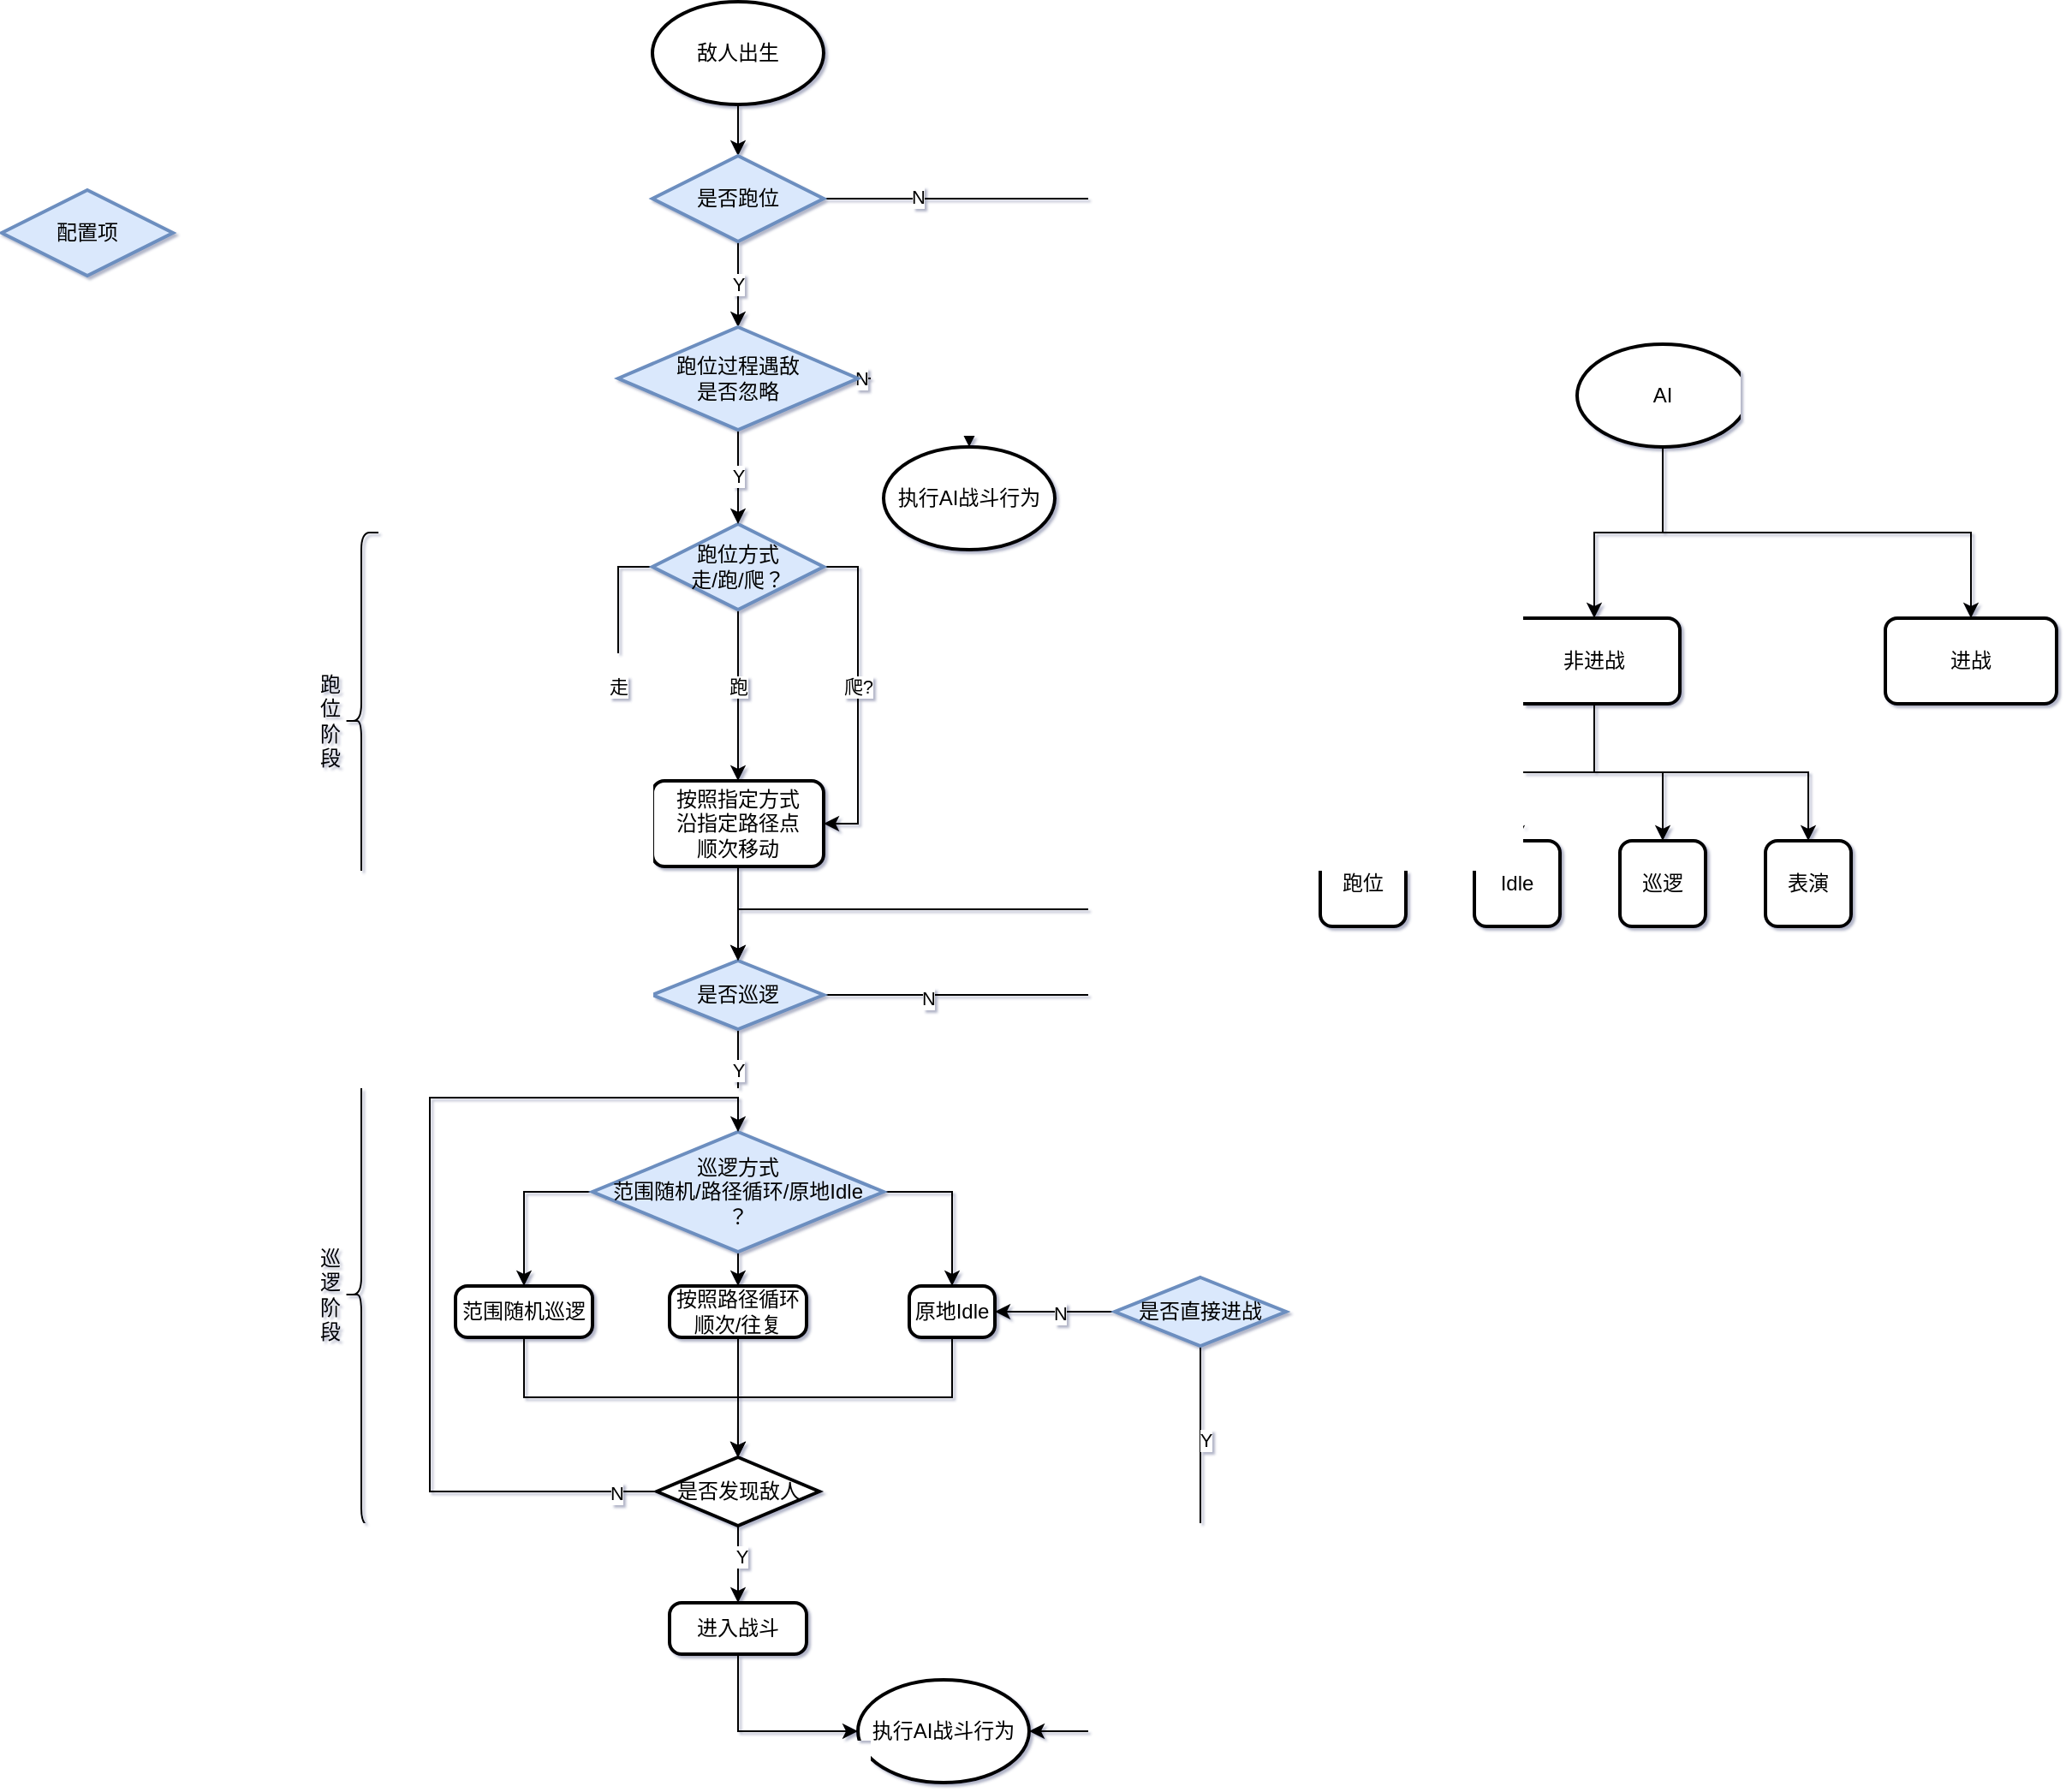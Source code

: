<mxfile version="21.7.2" type="github">
  <diagram name="第 1 页" id="qsnWlvJeW-6cO8qMe_v3">
    <mxGraphModel dx="2840" dy="1722" grid="1" gridSize="10" guides="1" tooltips="1" connect="1" arrows="1" fold="1" page="0" pageScale="1" pageWidth="827" pageHeight="1169" background="none" math="0" shadow="1">
      <root>
        <mxCell id="0" />
        <mxCell id="1" parent="0" />
        <mxCell id="zA4d7zvXf4YAbisD_RFX-3" style="edgeStyle=orthogonalEdgeStyle;rounded=0;orthogonalLoop=1;jettySize=auto;html=1;exitX=0.5;exitY=1;exitDx=0;exitDy=0;exitPerimeter=0;entryX=0.5;entryY=0;entryDx=0;entryDy=0;entryPerimeter=0;" parent="1" source="zA4d7zvXf4YAbisD_RFX-1" target="zA4d7zvXf4YAbisD_RFX-9" edge="1">
          <mxGeometry relative="1" as="geometry">
            <mxPoint x="297.5" y="-120" as="targetPoint" />
          </mxGeometry>
        </mxCell>
        <mxCell id="zA4d7zvXf4YAbisD_RFX-1" value="敌人出生" style="strokeWidth=2;html=1;shape=mxgraph.flowchart.start_1;whiteSpace=wrap;" parent="1" vertex="1">
          <mxGeometry x="250" y="-230" width="100" height="60" as="geometry" />
        </mxCell>
        <mxCell id="zA4d7zvXf4YAbisD_RFX-27" style="edgeStyle=orthogonalEdgeStyle;rounded=0;orthogonalLoop=1;jettySize=auto;html=1;exitX=0.5;exitY=1;exitDx=0;exitDy=0;exitPerimeter=0;entryX=0.5;entryY=0;entryDx=0;entryDy=0;entryPerimeter=0;" parent="1" source="zA4d7zvXf4YAbisD_RFX-6" target="zA4d7zvXf4YAbisD_RFX-26" edge="1">
          <mxGeometry relative="1" as="geometry" />
        </mxCell>
        <mxCell id="zA4d7zvXf4YAbisD_RFX-28" value="Y" style="edgeLabel;html=1;align=center;verticalAlign=middle;resizable=0;points=[];" parent="zA4d7zvXf4YAbisD_RFX-27" vertex="1" connectable="0">
          <mxGeometry x="-0.209" relative="1" as="geometry">
            <mxPoint as="offset" />
          </mxGeometry>
        </mxCell>
        <mxCell id="zA4d7zvXf4YAbisD_RFX-30" style="edgeStyle=orthogonalEdgeStyle;rounded=0;orthogonalLoop=1;jettySize=auto;html=1;exitX=1;exitY=0.5;exitDx=0;exitDy=0;exitPerimeter=0;entryX=0.5;entryY=0;entryDx=0;entryDy=0;entryPerimeter=0;" parent="1" source="zA4d7zvXf4YAbisD_RFX-6" target="Sy0rRWAcBeGMcVVUymvI-36" edge="1">
          <mxGeometry relative="1" as="geometry" />
        </mxCell>
        <mxCell id="Sy0rRWAcBeGMcVVUymvI-37" value="N" style="edgeLabel;html=1;align=center;verticalAlign=middle;resizable=0;points=[];" vertex="1" connectable="0" parent="zA4d7zvXf4YAbisD_RFX-30">
          <mxGeometry x="-0.686" y="-2" relative="1" as="geometry">
            <mxPoint as="offset" />
          </mxGeometry>
        </mxCell>
        <mxCell id="zA4d7zvXf4YAbisD_RFX-6" value="是否巡逻" style="strokeWidth=2;html=1;shape=mxgraph.flowchart.decision;whiteSpace=wrap;fillColor=#dae8fc;strokeColor=#6c8ebf;" parent="1" vertex="1">
          <mxGeometry x="250" y="330" width="100" height="40" as="geometry" />
        </mxCell>
        <mxCell id="zA4d7zvXf4YAbisD_RFX-10" style="edgeStyle=orthogonalEdgeStyle;rounded=0;orthogonalLoop=1;jettySize=auto;html=1;exitX=0.5;exitY=1;exitDx=0;exitDy=0;exitPerimeter=0;entryX=0.5;entryY=0;entryDx=0;entryDy=0;entryPerimeter=0;" parent="1" source="zA4d7zvXf4YAbisD_RFX-9" target="Sy0rRWAcBeGMcVVUymvI-8" edge="1">
          <mxGeometry relative="1" as="geometry">
            <mxPoint x="300" y="160" as="targetPoint" />
          </mxGeometry>
        </mxCell>
        <mxCell id="zA4d7zvXf4YAbisD_RFX-13" value="Y" style="edgeLabel;html=1;align=center;verticalAlign=middle;resizable=0;points=[];" parent="zA4d7zvXf4YAbisD_RFX-10" vertex="1" connectable="0">
          <mxGeometry x="0.136" y="3" relative="1" as="geometry">
            <mxPoint x="-3" y="-4" as="offset" />
          </mxGeometry>
        </mxCell>
        <mxCell id="zA4d7zvXf4YAbisD_RFX-20" style="edgeStyle=orthogonalEdgeStyle;rounded=0;orthogonalLoop=1;jettySize=auto;html=1;exitX=1;exitY=0.5;exitDx=0;exitDy=0;exitPerimeter=0;entryX=0.5;entryY=0;entryDx=0;entryDy=0;entryPerimeter=0;" parent="1" source="zA4d7zvXf4YAbisD_RFX-9" target="zA4d7zvXf4YAbisD_RFX-6" edge="1">
          <mxGeometry relative="1" as="geometry">
            <Array as="points">
              <mxPoint x="520" y="-115" />
              <mxPoint x="520" y="300" />
              <mxPoint x="300" y="300" />
            </Array>
          </mxGeometry>
        </mxCell>
        <mxCell id="Sy0rRWAcBeGMcVVUymvI-28" value="N" style="edgeLabel;html=1;align=center;verticalAlign=middle;resizable=0;points=[];" vertex="1" connectable="0" parent="zA4d7zvXf4YAbisD_RFX-20">
          <mxGeometry x="-0.868" y="1" relative="1" as="geometry">
            <mxPoint as="offset" />
          </mxGeometry>
        </mxCell>
        <mxCell id="zA4d7zvXf4YAbisD_RFX-9" value="是否跑位" style="strokeWidth=2;html=1;shape=mxgraph.flowchart.decision;whiteSpace=wrap;fillColor=#dae8fc;strokeColor=#6c8ebf;" parent="1" vertex="1">
          <mxGeometry x="250" y="-140" width="100" height="50" as="geometry" />
        </mxCell>
        <mxCell id="zA4d7zvXf4YAbisD_RFX-22" style="edgeStyle=orthogonalEdgeStyle;rounded=0;orthogonalLoop=1;jettySize=auto;html=1;exitX=0.5;exitY=1;exitDx=0;exitDy=0;" parent="1" source="zA4d7zvXf4YAbisD_RFX-14" target="zA4d7zvXf4YAbisD_RFX-6" edge="1">
          <mxGeometry relative="1" as="geometry" />
        </mxCell>
        <mxCell id="zA4d7zvXf4YAbisD_RFX-14" value="按照指定方式&lt;br&gt;沿指定路径点&lt;br&gt;顺次移动" style="rounded=1;whiteSpace=wrap;html=1;absoluteArcSize=1;arcSize=14;strokeWidth=2;" parent="1" vertex="1">
          <mxGeometry x="250" y="225" width="100" height="50" as="geometry" />
        </mxCell>
        <mxCell id="zA4d7zvXf4YAbisD_RFX-16" style="edgeStyle=orthogonalEdgeStyle;rounded=0;orthogonalLoop=1;jettySize=auto;html=1;exitX=0;exitY=0.5;exitDx=0;exitDy=0;exitPerimeter=0;entryX=0;entryY=0.5;entryDx=0;entryDy=0;" parent="1" source="zA4d7zvXf4YAbisD_RFX-15" target="zA4d7zvXf4YAbisD_RFX-14" edge="1">
          <mxGeometry relative="1" as="geometry" />
        </mxCell>
        <mxCell id="zA4d7zvXf4YAbisD_RFX-23" value="走" style="edgeLabel;html=1;align=center;verticalAlign=middle;resizable=0;points=[];" parent="zA4d7zvXf4YAbisD_RFX-16" vertex="1" connectable="0">
          <mxGeometry relative="1" as="geometry">
            <mxPoint y="-5" as="offset" />
          </mxGeometry>
        </mxCell>
        <mxCell id="zA4d7zvXf4YAbisD_RFX-17" style="edgeStyle=orthogonalEdgeStyle;rounded=0;orthogonalLoop=1;jettySize=auto;html=1;exitX=0.5;exitY=1;exitDx=0;exitDy=0;exitPerimeter=0;entryX=0.5;entryY=0;entryDx=0;entryDy=0;" parent="1" source="zA4d7zvXf4YAbisD_RFX-15" target="zA4d7zvXf4YAbisD_RFX-14" edge="1">
          <mxGeometry relative="1" as="geometry" />
        </mxCell>
        <mxCell id="zA4d7zvXf4YAbisD_RFX-24" value="跑" style="edgeLabel;html=1;align=center;verticalAlign=middle;resizable=0;points=[];" parent="zA4d7zvXf4YAbisD_RFX-17" vertex="1" connectable="0">
          <mxGeometry relative="1" as="geometry">
            <mxPoint y="-5" as="offset" />
          </mxGeometry>
        </mxCell>
        <mxCell id="zA4d7zvXf4YAbisD_RFX-18" style="edgeStyle=orthogonalEdgeStyle;rounded=0;orthogonalLoop=1;jettySize=auto;html=1;exitX=1;exitY=0.5;exitDx=0;exitDy=0;exitPerimeter=0;entryX=1;entryY=0.5;entryDx=0;entryDy=0;" parent="1" source="zA4d7zvXf4YAbisD_RFX-15" target="zA4d7zvXf4YAbisD_RFX-14" edge="1">
          <mxGeometry relative="1" as="geometry" />
        </mxCell>
        <mxCell id="zA4d7zvXf4YAbisD_RFX-25" value="爬?" style="edgeLabel;html=1;align=center;verticalAlign=middle;resizable=0;points=[];" parent="zA4d7zvXf4YAbisD_RFX-18" vertex="1" connectable="0">
          <mxGeometry relative="1" as="geometry">
            <mxPoint y="-5" as="offset" />
          </mxGeometry>
        </mxCell>
        <mxCell id="zA4d7zvXf4YAbisD_RFX-15" value="跑位方式&lt;br&gt;走/跑/爬？" style="strokeWidth=2;html=1;shape=mxgraph.flowchart.decision;whiteSpace=wrap;fillColor=#dae8fc;strokeColor=#6c8ebf;" parent="1" vertex="1">
          <mxGeometry x="250" y="75" width="100" height="50" as="geometry" />
        </mxCell>
        <mxCell id="zA4d7zvXf4YAbisD_RFX-19" value="配置项" style="strokeWidth=2;html=1;shape=mxgraph.flowchart.decision;whiteSpace=wrap;fillColor=#dae8fc;strokeColor=#6c8ebf;" parent="1" vertex="1">
          <mxGeometry x="-130" y="-120" width="100" height="50" as="geometry" />
        </mxCell>
        <mxCell id="zA4d7zvXf4YAbisD_RFX-36" style="edgeStyle=orthogonalEdgeStyle;rounded=0;orthogonalLoop=1;jettySize=auto;html=1;exitX=0;exitY=0.5;exitDx=0;exitDy=0;exitPerimeter=0;" parent="1" source="zA4d7zvXf4YAbisD_RFX-26" target="zA4d7zvXf4YAbisD_RFX-33" edge="1">
          <mxGeometry relative="1" as="geometry" />
        </mxCell>
        <mxCell id="zA4d7zvXf4YAbisD_RFX-37" style="edgeStyle=orthogonalEdgeStyle;rounded=0;orthogonalLoop=1;jettySize=auto;html=1;exitX=0.5;exitY=1;exitDx=0;exitDy=0;exitPerimeter=0;entryX=0.5;entryY=0;entryDx=0;entryDy=0;" parent="1" source="zA4d7zvXf4YAbisD_RFX-26" target="zA4d7zvXf4YAbisD_RFX-34" edge="1">
          <mxGeometry relative="1" as="geometry" />
        </mxCell>
        <mxCell id="zA4d7zvXf4YAbisD_RFX-38" style="edgeStyle=orthogonalEdgeStyle;rounded=0;orthogonalLoop=1;jettySize=auto;html=1;exitX=1;exitY=0.5;exitDx=0;exitDy=0;exitPerimeter=0;" parent="1" source="zA4d7zvXf4YAbisD_RFX-26" target="zA4d7zvXf4YAbisD_RFX-35" edge="1">
          <mxGeometry relative="1" as="geometry" />
        </mxCell>
        <mxCell id="zA4d7zvXf4YAbisD_RFX-26" value="巡逻方式&lt;br&gt;范围随机/路径循环/原地Idle&lt;br&gt;？" style="strokeWidth=2;html=1;shape=mxgraph.flowchart.decision;whiteSpace=wrap;fillColor=#dae8fc;strokeColor=#6c8ebf;" parent="1" vertex="1">
          <mxGeometry x="215" y="430" width="170" height="70" as="geometry" />
        </mxCell>
        <mxCell id="zA4d7zvXf4YAbisD_RFX-29" value="执行AI战斗行为" style="strokeWidth=2;html=1;shape=mxgraph.flowchart.start_1;whiteSpace=wrap;" parent="1" vertex="1">
          <mxGeometry x="370" y="750" width="100" height="60" as="geometry" />
        </mxCell>
        <mxCell id="zA4d7zvXf4YAbisD_RFX-40" style="edgeStyle=orthogonalEdgeStyle;rounded=0;orthogonalLoop=1;jettySize=auto;html=1;exitX=0.5;exitY=1;exitDx=0;exitDy=0;entryX=0.5;entryY=0;entryDx=0;entryDy=0;entryPerimeter=0;" parent="1" source="zA4d7zvXf4YAbisD_RFX-33" target="zA4d7zvXf4YAbisD_RFX-39" edge="1">
          <mxGeometry relative="1" as="geometry" />
        </mxCell>
        <mxCell id="zA4d7zvXf4YAbisD_RFX-33" value="范围随机巡逻" style="rounded=1;whiteSpace=wrap;html=1;absoluteArcSize=1;arcSize=14;strokeWidth=2;" parent="1" vertex="1">
          <mxGeometry x="135" y="520" width="80" height="30" as="geometry" />
        </mxCell>
        <mxCell id="zA4d7zvXf4YAbisD_RFX-41" style="edgeStyle=orthogonalEdgeStyle;rounded=0;orthogonalLoop=1;jettySize=auto;html=1;exitX=0.5;exitY=1;exitDx=0;exitDy=0;" parent="1" source="zA4d7zvXf4YAbisD_RFX-34" edge="1">
          <mxGeometry relative="1" as="geometry">
            <mxPoint x="299.931" y="620" as="targetPoint" />
          </mxGeometry>
        </mxCell>
        <mxCell id="zA4d7zvXf4YAbisD_RFX-34" value="按照路径循环&lt;br&gt;顺次/往复" style="rounded=1;whiteSpace=wrap;html=1;absoluteArcSize=1;arcSize=14;strokeWidth=2;" parent="1" vertex="1">
          <mxGeometry x="260" y="520" width="80" height="30" as="geometry" />
        </mxCell>
        <mxCell id="zA4d7zvXf4YAbisD_RFX-42" style="edgeStyle=orthogonalEdgeStyle;rounded=0;orthogonalLoop=1;jettySize=auto;html=1;exitX=0.5;exitY=1;exitDx=0;exitDy=0;" parent="1" source="zA4d7zvXf4YAbisD_RFX-35" target="zA4d7zvXf4YAbisD_RFX-39" edge="1">
          <mxGeometry relative="1" as="geometry" />
        </mxCell>
        <mxCell id="zA4d7zvXf4YAbisD_RFX-35" value="原地Idle" style="rounded=1;whiteSpace=wrap;html=1;absoluteArcSize=1;arcSize=14;strokeWidth=2;" parent="1" vertex="1">
          <mxGeometry x="400" y="520" width="50" height="30" as="geometry" />
        </mxCell>
        <mxCell id="zA4d7zvXf4YAbisD_RFX-44" style="edgeStyle=orthogonalEdgeStyle;rounded=0;orthogonalLoop=1;jettySize=auto;html=1;exitX=0.5;exitY=1;exitDx=0;exitDy=0;exitPerimeter=0;" parent="1" source="zA4d7zvXf4YAbisD_RFX-39" target="zA4d7zvXf4YAbisD_RFX-43" edge="1">
          <mxGeometry relative="1" as="geometry" />
        </mxCell>
        <mxCell id="zA4d7zvXf4YAbisD_RFX-47" value="Y" style="edgeLabel;html=1;align=center;verticalAlign=middle;resizable=0;points=[];" parent="zA4d7zvXf4YAbisD_RFX-44" vertex="1" connectable="0">
          <mxGeometry x="-0.222" y="2" relative="1" as="geometry">
            <mxPoint as="offset" />
          </mxGeometry>
        </mxCell>
        <mxCell id="zA4d7zvXf4YAbisD_RFX-45" style="edgeStyle=orthogonalEdgeStyle;rounded=0;orthogonalLoop=1;jettySize=auto;html=1;exitX=0;exitY=0.5;exitDx=0;exitDy=0;exitPerimeter=0;entryX=0.5;entryY=0;entryDx=0;entryDy=0;entryPerimeter=0;" parent="1" source="zA4d7zvXf4YAbisD_RFX-39" target="zA4d7zvXf4YAbisD_RFX-26" edge="1">
          <mxGeometry relative="1" as="geometry">
            <Array as="points">
              <mxPoint x="120" y="640" />
              <mxPoint x="120" y="410" />
              <mxPoint x="300" y="410" />
            </Array>
          </mxGeometry>
        </mxCell>
        <mxCell id="zA4d7zvXf4YAbisD_RFX-46" value="N" style="edgeLabel;html=1;align=center;verticalAlign=middle;resizable=0;points=[];" parent="zA4d7zvXf4YAbisD_RFX-45" vertex="1" connectable="0">
          <mxGeometry x="-0.917" y="1" relative="1" as="geometry">
            <mxPoint as="offset" />
          </mxGeometry>
        </mxCell>
        <mxCell id="zA4d7zvXf4YAbisD_RFX-39" value="是否发现敌人" style="strokeWidth=2;html=1;shape=mxgraph.flowchart.decision;whiteSpace=wrap;" parent="1" vertex="1">
          <mxGeometry x="252.5" y="620" width="95" height="40" as="geometry" />
        </mxCell>
        <mxCell id="zA4d7zvXf4YAbisD_RFX-48" style="edgeStyle=orthogonalEdgeStyle;rounded=0;orthogonalLoop=1;jettySize=auto;html=1;exitX=0.5;exitY=1;exitDx=0;exitDy=0;entryX=0;entryY=0.5;entryDx=0;entryDy=0;entryPerimeter=0;" parent="1" source="zA4d7zvXf4YAbisD_RFX-43" target="zA4d7zvXf4YAbisD_RFX-29" edge="1">
          <mxGeometry relative="1" as="geometry" />
        </mxCell>
        <mxCell id="zA4d7zvXf4YAbisD_RFX-43" value="进入战斗" style="rounded=1;whiteSpace=wrap;html=1;absoluteArcSize=1;arcSize=14;strokeWidth=2;" parent="1" vertex="1">
          <mxGeometry x="260" y="705" width="80" height="30" as="geometry" />
        </mxCell>
        <mxCell id="Sy0rRWAcBeGMcVVUymvI-5" value="跑位阶段" style="shape=curlyBracket;whiteSpace=wrap;html=1;rounded=1;labelPosition=left;verticalLabelPosition=middle;align=right;verticalAlign=middle;" vertex="1" parent="1">
          <mxGeometry x="70" y="80" width="20" height="220" as="geometry" />
        </mxCell>
        <mxCell id="Sy0rRWAcBeGMcVVUymvI-6" value="巡逻阶段" style="shape=curlyBracket;whiteSpace=wrap;html=1;rounded=1;labelPosition=left;verticalLabelPosition=middle;align=right;verticalAlign=middle;" vertex="1" parent="1">
          <mxGeometry x="70" y="390" width="20" height="270" as="geometry" />
        </mxCell>
        <mxCell id="Sy0rRWAcBeGMcVVUymvI-10" style="edgeStyle=orthogonalEdgeStyle;rounded=0;orthogonalLoop=1;jettySize=auto;html=1;exitX=0.5;exitY=1;exitDx=0;exitDy=0;exitPerimeter=0;entryX=0.5;entryY=0;entryDx=0;entryDy=0;entryPerimeter=0;" edge="1" parent="1" source="Sy0rRWAcBeGMcVVUymvI-8" target="zA4d7zvXf4YAbisD_RFX-15">
          <mxGeometry relative="1" as="geometry" />
        </mxCell>
        <mxCell id="Sy0rRWAcBeGMcVVUymvI-12" value="Y" style="edgeLabel;html=1;align=center;verticalAlign=middle;resizable=0;points=[];" vertex="1" connectable="0" parent="Sy0rRWAcBeGMcVVUymvI-10">
          <mxGeometry x="-0.022" relative="1" as="geometry">
            <mxPoint as="offset" />
          </mxGeometry>
        </mxCell>
        <mxCell id="Sy0rRWAcBeGMcVVUymvI-13" style="edgeStyle=orthogonalEdgeStyle;rounded=0;orthogonalLoop=1;jettySize=auto;html=1;exitX=1;exitY=0.5;exitDx=0;exitDy=0;exitPerimeter=0;" edge="1" parent="1" source="Sy0rRWAcBeGMcVVUymvI-8" target="Sy0rRWAcBeGMcVVUymvI-15">
          <mxGeometry relative="1" as="geometry" />
        </mxCell>
        <mxCell id="Sy0rRWAcBeGMcVVUymvI-14" value="N" style="edgeLabel;html=1;align=center;verticalAlign=middle;resizable=0;points=[];" vertex="1" connectable="0" parent="Sy0rRWAcBeGMcVVUymvI-13">
          <mxGeometry x="-0.935" y="-4" relative="1" as="geometry">
            <mxPoint x="-2" y="-4" as="offset" />
          </mxGeometry>
        </mxCell>
        <mxCell id="Sy0rRWAcBeGMcVVUymvI-8" value="跑位过程遇敌&lt;br&gt;是否忽略" style="strokeWidth=2;html=1;shape=mxgraph.flowchart.decision;whiteSpace=wrap;fillColor=#dae8fc;strokeColor=#6c8ebf;" vertex="1" parent="1">
          <mxGeometry x="230" y="-40" width="140" height="60" as="geometry" />
        </mxCell>
        <mxCell id="Sy0rRWAcBeGMcVVUymvI-9" value="进战" style="rounded=1;whiteSpace=wrap;html=1;absoluteArcSize=1;arcSize=14;strokeWidth=2;" vertex="1" parent="1">
          <mxGeometry x="970" y="130" width="100" height="50" as="geometry" />
        </mxCell>
        <mxCell id="Sy0rRWAcBeGMcVVUymvI-15" value="执行AI战斗行为" style="strokeWidth=2;html=1;shape=mxgraph.flowchart.start_1;whiteSpace=wrap;" vertex="1" parent="1">
          <mxGeometry x="385" y="30" width="100" height="60" as="geometry" />
        </mxCell>
        <mxCell id="Sy0rRWAcBeGMcVVUymvI-18" style="edgeStyle=orthogonalEdgeStyle;rounded=0;orthogonalLoop=1;jettySize=auto;html=1;exitX=0.5;exitY=1;exitDx=0;exitDy=0;exitPerimeter=0;entryX=0.5;entryY=0;entryDx=0;entryDy=0;" edge="1" parent="1" source="Sy0rRWAcBeGMcVVUymvI-16" target="Sy0rRWAcBeGMcVVUymvI-17">
          <mxGeometry relative="1" as="geometry" />
        </mxCell>
        <mxCell id="Sy0rRWAcBeGMcVVUymvI-19" style="edgeStyle=orthogonalEdgeStyle;rounded=0;orthogonalLoop=1;jettySize=auto;html=1;exitX=0.5;exitY=1;exitDx=0;exitDy=0;exitPerimeter=0;" edge="1" parent="1" source="Sy0rRWAcBeGMcVVUymvI-16" target="Sy0rRWAcBeGMcVVUymvI-9">
          <mxGeometry relative="1" as="geometry" />
        </mxCell>
        <mxCell id="Sy0rRWAcBeGMcVVUymvI-16" value="AI" style="strokeWidth=2;html=1;shape=mxgraph.flowchart.start_1;whiteSpace=wrap;" vertex="1" parent="1">
          <mxGeometry x="790" y="-30" width="100" height="60" as="geometry" />
        </mxCell>
        <mxCell id="Sy0rRWAcBeGMcVVUymvI-21" style="edgeStyle=orthogonalEdgeStyle;rounded=0;orthogonalLoop=1;jettySize=auto;html=1;exitX=0.5;exitY=1;exitDx=0;exitDy=0;" edge="1" parent="1" source="Sy0rRWAcBeGMcVVUymvI-17" target="Sy0rRWAcBeGMcVVUymvI-20">
          <mxGeometry relative="1" as="geometry" />
        </mxCell>
        <mxCell id="Sy0rRWAcBeGMcVVUymvI-24" style="edgeStyle=orthogonalEdgeStyle;rounded=0;orthogonalLoop=1;jettySize=auto;html=1;exitX=0.5;exitY=1;exitDx=0;exitDy=0;entryX=0.5;entryY=0;entryDx=0;entryDy=0;" edge="1" parent="1" source="Sy0rRWAcBeGMcVVUymvI-17" target="Sy0rRWAcBeGMcVVUymvI-22">
          <mxGeometry relative="1" as="geometry">
            <Array as="points">
              <mxPoint x="800" y="220" />
              <mxPoint x="925" y="220" />
            </Array>
          </mxGeometry>
        </mxCell>
        <mxCell id="Sy0rRWAcBeGMcVVUymvI-25" style="edgeStyle=orthogonalEdgeStyle;rounded=0;orthogonalLoop=1;jettySize=auto;html=1;exitX=0.5;exitY=1;exitDx=0;exitDy=0;entryX=0.5;entryY=0;entryDx=0;entryDy=0;" edge="1" parent="1" source="Sy0rRWAcBeGMcVVUymvI-17" target="Sy0rRWAcBeGMcVVUymvI-23">
          <mxGeometry relative="1" as="geometry" />
        </mxCell>
        <mxCell id="Sy0rRWAcBeGMcVVUymvI-42" style="edgeStyle=orthogonalEdgeStyle;rounded=0;orthogonalLoop=1;jettySize=auto;html=1;exitX=0.5;exitY=1;exitDx=0;exitDy=0;entryX=0.5;entryY=0;entryDx=0;entryDy=0;" edge="1" parent="1" source="Sy0rRWAcBeGMcVVUymvI-17" target="Sy0rRWAcBeGMcVVUymvI-26">
          <mxGeometry relative="1" as="geometry" />
        </mxCell>
        <mxCell id="Sy0rRWAcBeGMcVVUymvI-17" value="非进战" style="rounded=1;whiteSpace=wrap;html=1;absoluteArcSize=1;arcSize=14;strokeWidth=2;" vertex="1" parent="1">
          <mxGeometry x="750" y="130" width="100" height="50" as="geometry" />
        </mxCell>
        <mxCell id="Sy0rRWAcBeGMcVVUymvI-20" value="巡逻" style="rounded=1;whiteSpace=wrap;html=1;absoluteArcSize=1;arcSize=14;strokeWidth=2;" vertex="1" parent="1">
          <mxGeometry x="815" y="260" width="50" height="50" as="geometry" />
        </mxCell>
        <mxCell id="Sy0rRWAcBeGMcVVUymvI-22" value="表演" style="rounded=1;whiteSpace=wrap;html=1;absoluteArcSize=1;arcSize=14;strokeWidth=2;" vertex="1" parent="1">
          <mxGeometry x="900" y="260" width="50" height="50" as="geometry" />
        </mxCell>
        <mxCell id="Sy0rRWAcBeGMcVVUymvI-23" value="Idle" style="rounded=1;whiteSpace=wrap;html=1;absoluteArcSize=1;arcSize=14;strokeWidth=2;" vertex="1" parent="1">
          <mxGeometry x="730" y="260" width="50" height="50" as="geometry" />
        </mxCell>
        <mxCell id="Sy0rRWAcBeGMcVVUymvI-26" value="跑位" style="rounded=1;whiteSpace=wrap;html=1;absoluteArcSize=1;arcSize=14;strokeWidth=2;" vertex="1" parent="1">
          <mxGeometry x="640" y="260" width="50" height="50" as="geometry" />
        </mxCell>
        <mxCell id="Sy0rRWAcBeGMcVVUymvI-38" style="edgeStyle=orthogonalEdgeStyle;rounded=0;orthogonalLoop=1;jettySize=auto;html=1;exitX=0.5;exitY=1;exitDx=0;exitDy=0;exitPerimeter=0;entryX=1;entryY=0.5;entryDx=0;entryDy=0;entryPerimeter=0;" edge="1" parent="1" source="Sy0rRWAcBeGMcVVUymvI-36" target="zA4d7zvXf4YAbisD_RFX-29">
          <mxGeometry relative="1" as="geometry">
            <mxPoint x="520.333" y="740" as="targetPoint" />
          </mxGeometry>
        </mxCell>
        <mxCell id="Sy0rRWAcBeGMcVVUymvI-41" value="Y" style="edgeLabel;html=1;align=center;verticalAlign=middle;resizable=0;points=[];" vertex="1" connectable="0" parent="Sy0rRWAcBeGMcVVUymvI-38">
          <mxGeometry x="-0.66" y="3" relative="1" as="geometry">
            <mxPoint as="offset" />
          </mxGeometry>
        </mxCell>
        <mxCell id="Sy0rRWAcBeGMcVVUymvI-39" style="edgeStyle=orthogonalEdgeStyle;rounded=0;orthogonalLoop=1;jettySize=auto;html=1;exitX=0;exitY=0.5;exitDx=0;exitDy=0;exitPerimeter=0;entryX=1;entryY=0.5;entryDx=0;entryDy=0;" edge="1" parent="1" source="Sy0rRWAcBeGMcVVUymvI-36" target="zA4d7zvXf4YAbisD_RFX-35">
          <mxGeometry relative="1" as="geometry">
            <Array as="points">
              <mxPoint x="510" y="535" />
              <mxPoint x="510" y="535" />
            </Array>
          </mxGeometry>
        </mxCell>
        <mxCell id="Sy0rRWAcBeGMcVVUymvI-43" value="N" style="edgeLabel;html=1;align=center;verticalAlign=middle;resizable=0;points=[];" vertex="1" connectable="0" parent="Sy0rRWAcBeGMcVVUymvI-39">
          <mxGeometry x="-0.072" y="1" relative="1" as="geometry">
            <mxPoint as="offset" />
          </mxGeometry>
        </mxCell>
        <mxCell id="Sy0rRWAcBeGMcVVUymvI-36" value="是否直接进战" style="strokeWidth=2;html=1;shape=mxgraph.flowchart.decision;whiteSpace=wrap;fillColor=#dae8fc;strokeColor=#6c8ebf;" vertex="1" parent="1">
          <mxGeometry x="520" y="515" width="100" height="40" as="geometry" />
        </mxCell>
      </root>
    </mxGraphModel>
  </diagram>
</mxfile>

